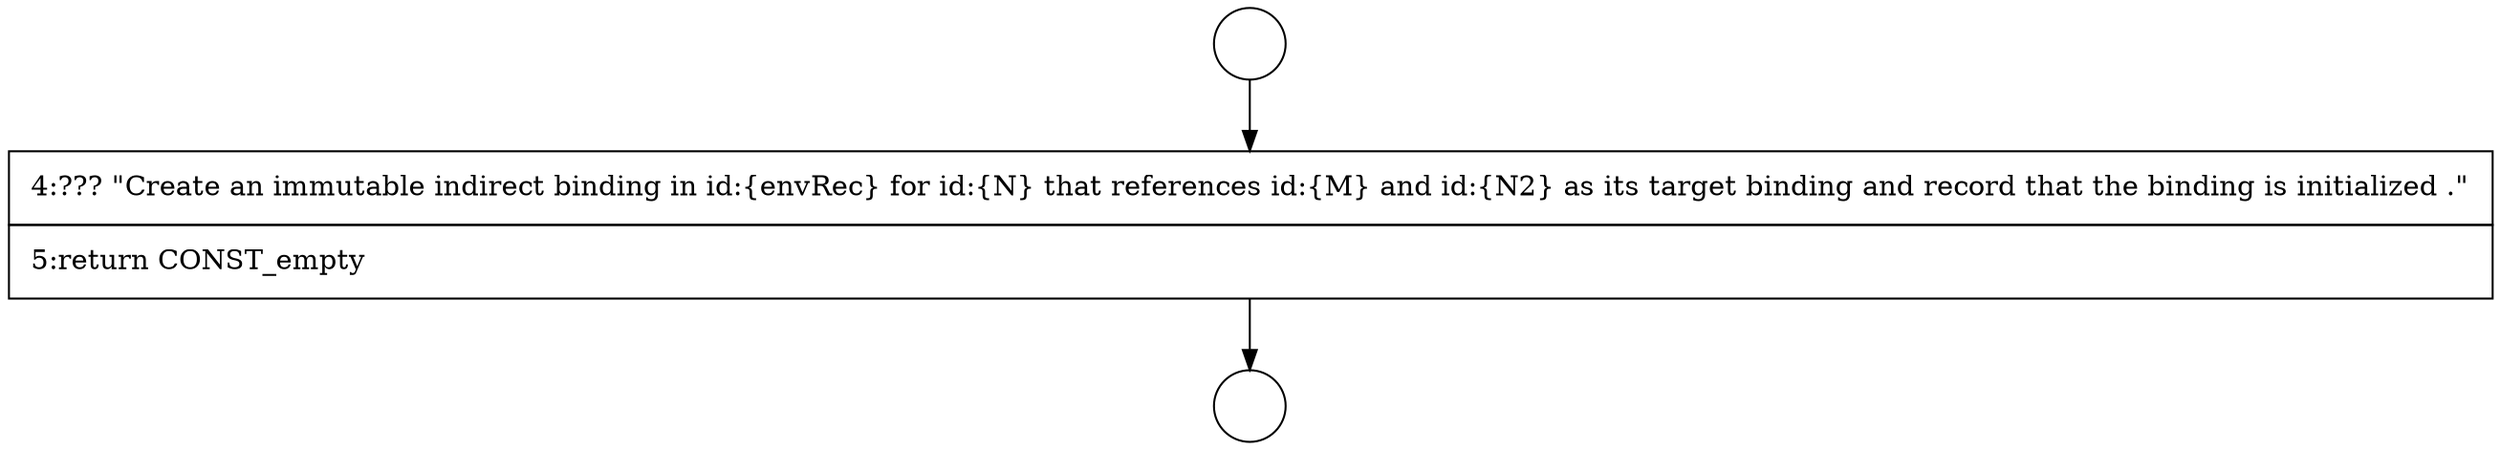 digraph {
  node1348 [shape=circle label=" " color="black" fillcolor="white" style=filled]
  node1350 [shape=none, margin=0, label=<<font color="black">
    <table border="0" cellborder="1" cellspacing="0" cellpadding="10">
      <tr><td align="left">4:??? &quot;Create an immutable indirect binding in id:{envRec} for id:{N} that references id:{M} and id:{N2} as its target binding and record that the binding is initialized .&quot;</td></tr>
      <tr><td align="left">5:return CONST_empty</td></tr>
    </table>
  </font>> color="black" fillcolor="white" style=filled]
  node1349 [shape=circle label=" " color="black" fillcolor="white" style=filled]
  node1348 -> node1350 [ color="black"]
  node1350 -> node1349 [ color="black"]
}
